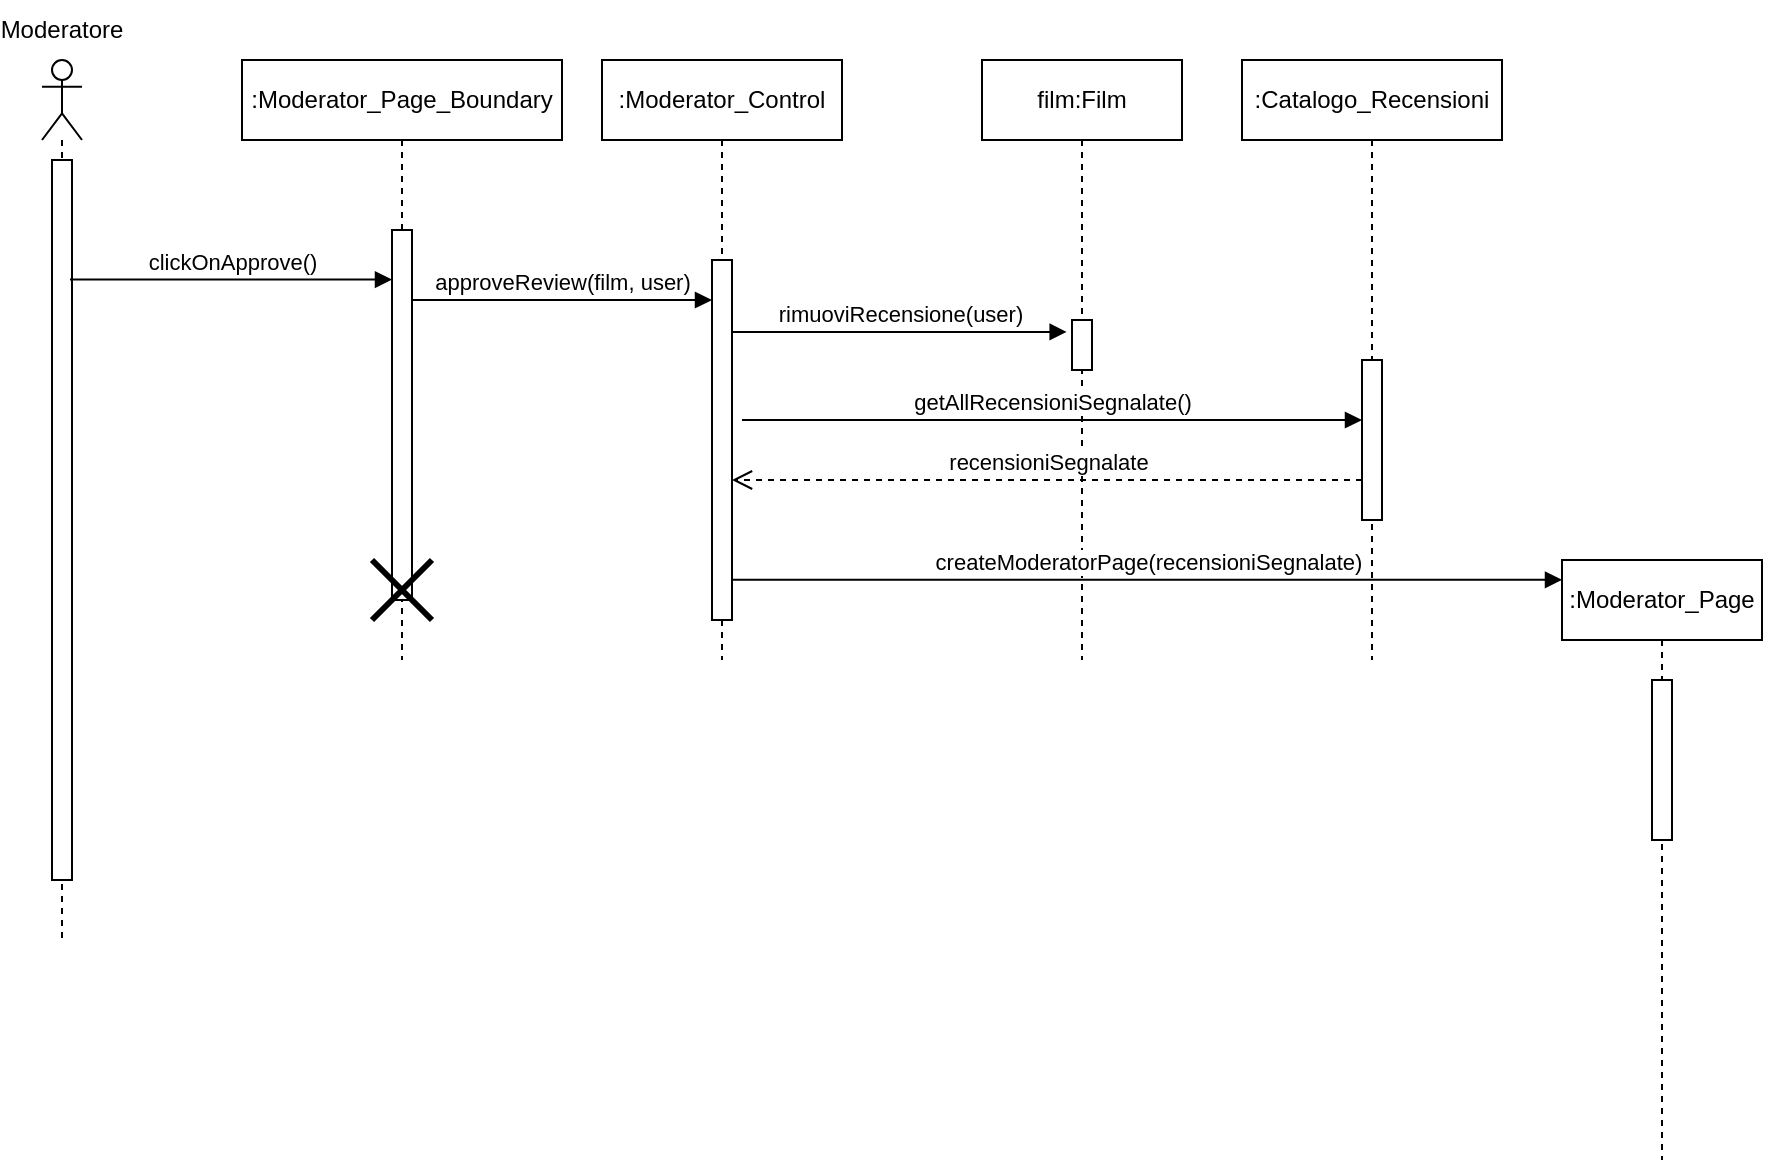 <mxfile version="26.0.3">
  <diagram name="Page-1" id="zOEEpCLVx3BSE4MT3N1Z">
    <mxGraphModel dx="1129" dy="893" grid="1" gridSize="10" guides="1" tooltips="1" connect="1" arrows="1" fold="1" page="1" pageScale="1" pageWidth="827" pageHeight="1169" math="0" shadow="0">
      <root>
        <mxCell id="0" />
        <mxCell id="1" parent="0" />
        <mxCell id="m88zG1PSdtv8Twhl0nPQ-1" value="" style="shape=umlLifeline;perimeter=lifelinePerimeter;whiteSpace=wrap;html=1;container=1;dropTarget=0;collapsible=0;recursiveResize=0;outlineConnect=0;portConstraint=eastwest;newEdgeStyle={&quot;curved&quot;:0,&quot;rounded&quot;:0};participant=umlActor;" vertex="1" parent="1">
          <mxGeometry x="60" y="180" width="20" height="440" as="geometry" />
        </mxCell>
        <mxCell id="m88zG1PSdtv8Twhl0nPQ-2" value="" style="html=1;points=[[0,0,0,0,5],[0,1,0,0,-5],[1,0,0,0,5],[1,1,0,0,-5]];perimeter=orthogonalPerimeter;outlineConnect=0;targetShapes=umlLifeline;portConstraint=eastwest;newEdgeStyle={&quot;curved&quot;:0,&quot;rounded&quot;:0};" vertex="1" parent="m88zG1PSdtv8Twhl0nPQ-1">
          <mxGeometry x="5" y="50" width="10" height="360" as="geometry" />
        </mxCell>
        <mxCell id="m88zG1PSdtv8Twhl0nPQ-3" value="Moderatore" style="text;html=1;align=center;verticalAlign=middle;whiteSpace=wrap;rounded=0;" vertex="1" parent="1">
          <mxGeometry x="40" y="150" width="60" height="30" as="geometry" />
        </mxCell>
        <mxCell id="m88zG1PSdtv8Twhl0nPQ-4" value="clickOnApprove()" style="html=1;verticalAlign=bottom;endArrow=block;curved=0;rounded=0;exitX=0.8;exitY=0.166;exitDx=0;exitDy=0;exitPerimeter=0;" edge="1" parent="1" target="m88zG1PSdtv8Twhl0nPQ-6">
          <mxGeometry width="80" relative="1" as="geometry">
            <mxPoint x="74" y="289.76" as="sourcePoint" />
            <mxPoint x="230" y="290" as="targetPoint" />
          </mxGeometry>
        </mxCell>
        <mxCell id="m88zG1PSdtv8Twhl0nPQ-5" value=":Moderator_Page_Boundary" style="shape=umlLifeline;perimeter=lifelinePerimeter;whiteSpace=wrap;html=1;container=1;dropTarget=0;collapsible=0;recursiveResize=0;outlineConnect=0;portConstraint=eastwest;newEdgeStyle={&quot;curved&quot;:0,&quot;rounded&quot;:0};" vertex="1" parent="1">
          <mxGeometry x="160" y="180" width="160" height="300" as="geometry" />
        </mxCell>
        <mxCell id="m88zG1PSdtv8Twhl0nPQ-6" value="" style="html=1;points=[[0,0,0,0,5],[0,1,0,0,-5],[1,0,0,0,5],[1,1,0,0,-5]];perimeter=orthogonalPerimeter;outlineConnect=0;targetShapes=umlLifeline;portConstraint=eastwest;newEdgeStyle={&quot;curved&quot;:0,&quot;rounded&quot;:0};" vertex="1" parent="m88zG1PSdtv8Twhl0nPQ-5">
          <mxGeometry x="75" y="85" width="10" height="185" as="geometry" />
        </mxCell>
        <mxCell id="m88zG1PSdtv8Twhl0nPQ-7" value="" style="shape=umlDestroy;whiteSpace=wrap;html=1;strokeWidth=3;targetShapes=umlLifeline;" vertex="1" parent="m88zG1PSdtv8Twhl0nPQ-5">
          <mxGeometry x="65" y="250" width="30" height="30" as="geometry" />
        </mxCell>
        <mxCell id="m88zG1PSdtv8Twhl0nPQ-8" value="approveReview(film, user)" style="html=1;verticalAlign=bottom;endArrow=block;curved=0;rounded=0;" edge="1" parent="1" source="m88zG1PSdtv8Twhl0nPQ-6" target="m88zG1PSdtv8Twhl0nPQ-10">
          <mxGeometry width="80" relative="1" as="geometry">
            <mxPoint x="250" y="310" as="sourcePoint" />
            <mxPoint x="390" y="310" as="targetPoint" />
            <Array as="points">
              <mxPoint x="300" y="300" />
            </Array>
          </mxGeometry>
        </mxCell>
        <mxCell id="m88zG1PSdtv8Twhl0nPQ-9" value=":Moderator_Control" style="shape=umlLifeline;perimeter=lifelinePerimeter;whiteSpace=wrap;html=1;container=1;dropTarget=0;collapsible=0;recursiveResize=0;outlineConnect=0;portConstraint=eastwest;newEdgeStyle={&quot;curved&quot;:0,&quot;rounded&quot;:0};" vertex="1" parent="1">
          <mxGeometry x="340" y="180" width="120" height="300" as="geometry" />
        </mxCell>
        <mxCell id="m88zG1PSdtv8Twhl0nPQ-10" value="" style="html=1;points=[[0,0,0,0,5],[0,1,0,0,-5],[1,0,0,0,5],[1,1,0,0,-5]];perimeter=orthogonalPerimeter;outlineConnect=0;targetShapes=umlLifeline;portConstraint=eastwest;newEdgeStyle={&quot;curved&quot;:0,&quot;rounded&quot;:0};" vertex="1" parent="m88zG1PSdtv8Twhl0nPQ-9">
          <mxGeometry x="55" y="100" width="10" height="180" as="geometry" />
        </mxCell>
        <mxCell id="m88zG1PSdtv8Twhl0nPQ-11" value="rimuoviRecensione(user)" style="html=1;verticalAlign=bottom;endArrow=block;curved=0;rounded=0;entryX=-0.267;entryY=0.238;entryDx=0;entryDy=0;entryPerimeter=0;" edge="1" parent="1" source="m88zG1PSdtv8Twhl0nPQ-10" target="m88zG1PSdtv8Twhl0nPQ-13">
          <mxGeometry width="80" relative="1" as="geometry">
            <mxPoint x="410" y="329.58" as="sourcePoint" />
            <mxPoint x="560" y="330" as="targetPoint" />
          </mxGeometry>
        </mxCell>
        <mxCell id="m88zG1PSdtv8Twhl0nPQ-12" value="film:Film" style="shape=umlLifeline;perimeter=lifelinePerimeter;whiteSpace=wrap;html=1;container=1;dropTarget=0;collapsible=0;recursiveResize=0;outlineConnect=0;portConstraint=eastwest;newEdgeStyle={&quot;curved&quot;:0,&quot;rounded&quot;:0};" vertex="1" parent="1">
          <mxGeometry x="530" y="180" width="100" height="300" as="geometry" />
        </mxCell>
        <mxCell id="m88zG1PSdtv8Twhl0nPQ-13" value="" style="html=1;points=[[0,0,0,0,5],[0,1,0,0,-5],[1,0,0,0,5],[1,1,0,0,-5]];perimeter=orthogonalPerimeter;outlineConnect=0;targetShapes=umlLifeline;portConstraint=eastwest;newEdgeStyle={&quot;curved&quot;:0,&quot;rounded&quot;:0};" vertex="1" parent="m88zG1PSdtv8Twhl0nPQ-12">
          <mxGeometry x="45" y="130" width="10" height="25" as="geometry" />
        </mxCell>
        <mxCell id="m88zG1PSdtv8Twhl0nPQ-14" value="getAllRecensioniSegnalate()" style="html=1;verticalAlign=bottom;endArrow=block;curved=0;rounded=0;" edge="1" parent="1" target="m88zG1PSdtv8Twhl0nPQ-16">
          <mxGeometry width="80" relative="1" as="geometry">
            <mxPoint x="410" y="360" as="sourcePoint" />
            <mxPoint x="690" y="360" as="targetPoint" />
          </mxGeometry>
        </mxCell>
        <mxCell id="m88zG1PSdtv8Twhl0nPQ-15" value=":Catalogo_Recensioni" style="shape=umlLifeline;perimeter=lifelinePerimeter;whiteSpace=wrap;html=1;container=1;dropTarget=0;collapsible=0;recursiveResize=0;outlineConnect=0;portConstraint=eastwest;newEdgeStyle={&quot;curved&quot;:0,&quot;rounded&quot;:0};" vertex="1" parent="1">
          <mxGeometry x="660" y="180" width="130" height="300" as="geometry" />
        </mxCell>
        <mxCell id="m88zG1PSdtv8Twhl0nPQ-16" value="" style="html=1;points=[[0,0,0,0,5],[0,1,0,0,-5],[1,0,0,0,5],[1,1,0,0,-5]];perimeter=orthogonalPerimeter;outlineConnect=0;targetShapes=umlLifeline;portConstraint=eastwest;newEdgeStyle={&quot;curved&quot;:0,&quot;rounded&quot;:0};" vertex="1" parent="m88zG1PSdtv8Twhl0nPQ-15">
          <mxGeometry x="60" y="150" width="10" height="80" as="geometry" />
        </mxCell>
        <mxCell id="m88zG1PSdtv8Twhl0nPQ-17" value="recensioniSegnalate" style="html=1;verticalAlign=bottom;endArrow=open;dashed=1;endSize=8;curved=0;rounded=0;" edge="1" parent="1" target="m88zG1PSdtv8Twhl0nPQ-10">
          <mxGeometry relative="1" as="geometry">
            <mxPoint x="720" y="390" as="sourcePoint" />
            <mxPoint x="640" y="390" as="targetPoint" />
          </mxGeometry>
        </mxCell>
        <mxCell id="m88zG1PSdtv8Twhl0nPQ-18" value=":Moderator_Page" style="shape=umlLifeline;perimeter=lifelinePerimeter;whiteSpace=wrap;html=1;container=1;dropTarget=0;collapsible=0;recursiveResize=0;outlineConnect=0;portConstraint=eastwest;newEdgeStyle={&quot;curved&quot;:0,&quot;rounded&quot;:0};" vertex="1" parent="1">
          <mxGeometry x="820" y="430" width="100" height="300" as="geometry" />
        </mxCell>
        <mxCell id="m88zG1PSdtv8Twhl0nPQ-19" value="" style="html=1;points=[[0,0,0,0,5],[0,1,0,0,-5],[1,0,0,0,5],[1,1,0,0,-5]];perimeter=orthogonalPerimeter;outlineConnect=0;targetShapes=umlLifeline;portConstraint=eastwest;newEdgeStyle={&quot;curved&quot;:0,&quot;rounded&quot;:0};" vertex="1" parent="m88zG1PSdtv8Twhl0nPQ-18">
          <mxGeometry x="45" y="60" width="10" height="80" as="geometry" />
        </mxCell>
        <mxCell id="m88zG1PSdtv8Twhl0nPQ-20" value="createModeratorPage(recensioniSegnalate)" style="html=1;verticalAlign=bottom;endArrow=block;curved=0;rounded=0;entryX=0;entryY=0.033;entryDx=0;entryDy=0;entryPerimeter=0;" edge="1" parent="1" source="m88zG1PSdtv8Twhl0nPQ-10" target="m88zG1PSdtv8Twhl0nPQ-18">
          <mxGeometry width="80" relative="1" as="geometry">
            <mxPoint x="410" y="450" as="sourcePoint" />
            <mxPoint x="490" y="450" as="targetPoint" />
          </mxGeometry>
        </mxCell>
      </root>
    </mxGraphModel>
  </diagram>
</mxfile>
